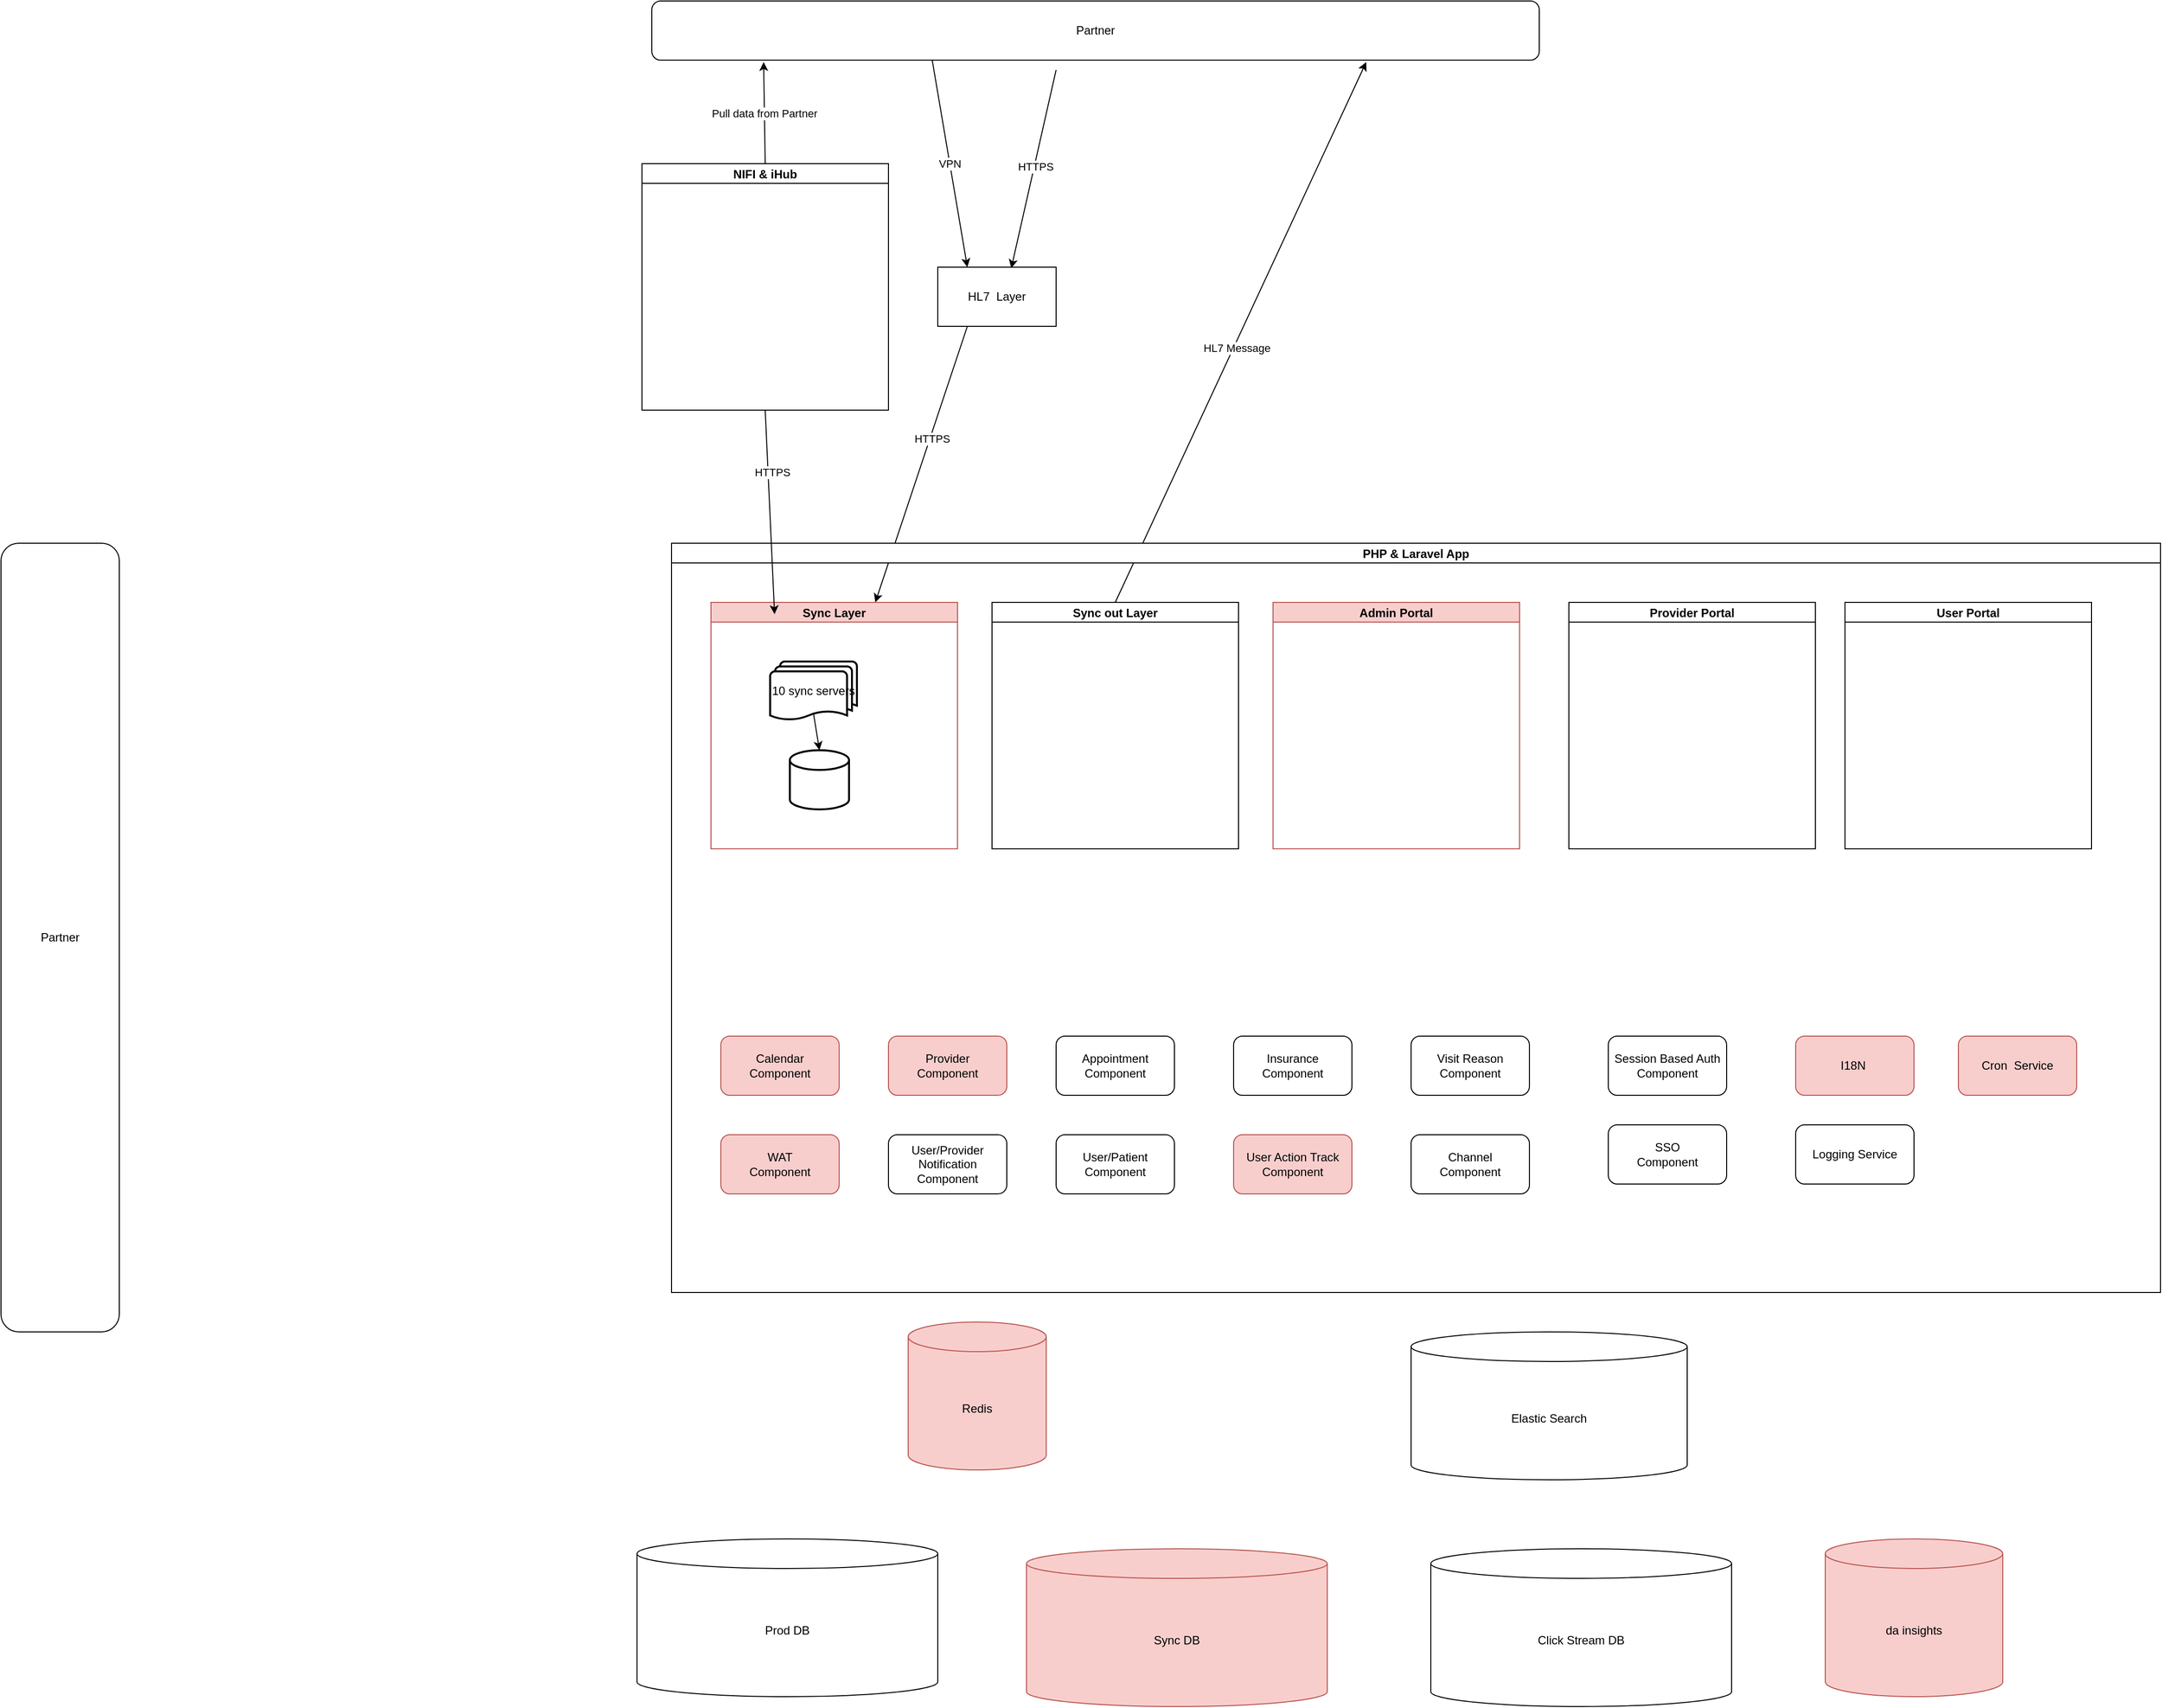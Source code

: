 <mxfile version="15.9.6" type="github">
  <diagram id="uWr9mc27ScDOA_eEKhBi" name="Page-1">
    <mxGraphModel dx="1284" dy="1936" grid="1" gridSize="10" guides="1" tooltips="1" connect="1" arrows="1" fold="1" page="1" pageScale="1" pageWidth="850" pageHeight="1100" math="0" shadow="0">
      <root>
        <mxCell id="0" />
        <mxCell id="1" parent="0" />
        <mxCell id="mrlRSA-LS1tPbwGcKhvI-7" value="Partner" style="rounded=1;whiteSpace=wrap;html=1;" vertex="1" parent="1">
          <mxGeometry x="30" y="-210" width="120" height="800" as="geometry" />
        </mxCell>
        <mxCell id="mrlRSA-LS1tPbwGcKhvI-11" value="HL7&amp;nbsp; Layer" style="rounded=0;whiteSpace=wrap;html=1;" vertex="1" parent="1">
          <mxGeometry x="980" y="-490" width="120" height="60" as="geometry" />
        </mxCell>
        <mxCell id="mrlRSA-LS1tPbwGcKhvI-12" value="" style="endArrow=classic;html=1;rounded=0;exitX=0.25;exitY=1;exitDx=0;exitDy=0;" edge="1" parent="1" source="mrlRSA-LS1tPbwGcKhvI-11" target="mrlRSA-LS1tPbwGcKhvI-3">
          <mxGeometry width="50" height="50" relative="1" as="geometry">
            <mxPoint x="340" y="260" as="sourcePoint" />
            <mxPoint x="410" y="210" as="targetPoint" />
          </mxGeometry>
        </mxCell>
        <mxCell id="mrlRSA-LS1tPbwGcKhvI-29" value="HTTPS" style="edgeLabel;html=1;align=center;verticalAlign=middle;resizable=0;points=[];" vertex="1" connectable="0" parent="mrlRSA-LS1tPbwGcKhvI-12">
          <mxGeometry x="-0.191" y="2" relative="1" as="geometry">
            <mxPoint as="offset" />
          </mxGeometry>
        </mxCell>
        <mxCell id="mrlRSA-LS1tPbwGcKhvI-14" value="" style="endArrow=classic;html=1;rounded=0;entryX=0.621;entryY=0.018;entryDx=0;entryDy=0;entryPerimeter=0;" edge="1" parent="1" target="mrlRSA-LS1tPbwGcKhvI-11">
          <mxGeometry width="50" height="50" relative="1" as="geometry">
            <mxPoint x="1100" y="-690" as="sourcePoint" />
            <mxPoint x="390" y="210" as="targetPoint" />
            <Array as="points" />
          </mxGeometry>
        </mxCell>
        <mxCell id="mrlRSA-LS1tPbwGcKhvI-28" value="HTTPS" style="edgeLabel;html=1;align=center;verticalAlign=middle;resizable=0;points=[];" vertex="1" connectable="0" parent="mrlRSA-LS1tPbwGcKhvI-14">
          <mxGeometry x="-0.034" y="1" relative="1" as="geometry">
            <mxPoint as="offset" />
          </mxGeometry>
        </mxCell>
        <mxCell id="mrlRSA-LS1tPbwGcKhvI-20" value="" style="endArrow=classic;html=1;rounded=0;exitX=0.5;exitY=0;exitDx=0;exitDy=0;entryX=0.805;entryY=1.033;entryDx=0;entryDy=0;entryPerimeter=0;" edge="1" parent="1" source="mrlRSA-LS1tPbwGcKhvI-17" target="mrlRSA-LS1tPbwGcKhvI-49">
          <mxGeometry width="50" height="50" relative="1" as="geometry">
            <mxPoint x="420" y="520" as="sourcePoint" />
            <mxPoint x="160" y="365" as="targetPoint" />
            <Array as="points" />
          </mxGeometry>
        </mxCell>
        <mxCell id="mrlRSA-LS1tPbwGcKhvI-21" value="HL7 Message" style="edgeLabel;html=1;align=center;verticalAlign=middle;resizable=0;points=[];" vertex="1" connectable="0" parent="mrlRSA-LS1tPbwGcKhvI-20">
          <mxGeometry x="-0.053" y="-3" relative="1" as="geometry">
            <mxPoint as="offset" />
          </mxGeometry>
        </mxCell>
        <mxCell id="mrlRSA-LS1tPbwGcKhvI-22" value="VPN" style="endArrow=classic;html=1;rounded=0;entryX=0.25;entryY=0;entryDx=0;entryDy=0;exitX=0.316;exitY=1.003;exitDx=0;exitDy=0;exitPerimeter=0;" edge="1" parent="1" source="mrlRSA-LS1tPbwGcKhvI-49" target="mrlRSA-LS1tPbwGcKhvI-11">
          <mxGeometry width="50" height="50" relative="1" as="geometry">
            <mxPoint x="980" y="-680" as="sourcePoint" />
            <mxPoint x="300" y="180" as="targetPoint" />
          </mxGeometry>
        </mxCell>
        <mxCell id="mrlRSA-LS1tPbwGcKhvI-24" value="PHP &amp; Laravel App" style="swimlane;startSize=20;horizontal=1;containerType=tree;" vertex="1" parent="1">
          <mxGeometry x="710" y="-210" width="1510" height="760" as="geometry" />
        </mxCell>
        <mxCell id="mrlRSA-LS1tPbwGcKhvI-17" value="Sync out Layer" style="swimlane;startSize=20;horizontal=1;containerType=tree;" vertex="1" parent="mrlRSA-LS1tPbwGcKhvI-24">
          <mxGeometry x="325" y="60" width="250" height="250" as="geometry" />
        </mxCell>
        <mxCell id="mrlRSA-LS1tPbwGcKhvI-3" value="Sync Layer" style="swimlane;startSize=20;horizontal=1;containerType=tree;fillColor=#f8cecc;strokeColor=#b85450;" vertex="1" parent="mrlRSA-LS1tPbwGcKhvI-24">
          <mxGeometry x="40" y="60" width="250" height="250" as="geometry" />
        </mxCell>
        <mxCell id="mrlRSA-LS1tPbwGcKhvI-2" value="10 sync servers" style="strokeWidth=2;html=1;shape=mxgraph.flowchart.multi-document;whiteSpace=wrap;" vertex="1" parent="mrlRSA-LS1tPbwGcKhvI-3">
          <mxGeometry x="60" y="60" width="88" height="60" as="geometry" />
        </mxCell>
        <mxCell id="mrlRSA-LS1tPbwGcKhvI-1" value="" style="strokeWidth=2;html=1;shape=mxgraph.flowchart.database;whiteSpace=wrap;" vertex="1" parent="mrlRSA-LS1tPbwGcKhvI-3">
          <mxGeometry x="80" y="150" width="60" height="60" as="geometry" />
        </mxCell>
        <mxCell id="mrlRSA-LS1tPbwGcKhvI-42" value="" style="endArrow=classic;html=1;rounded=0;entryX=0.5;entryY=0;entryDx=0;entryDy=0;entryPerimeter=0;exitX=0.5;exitY=0.88;exitDx=0;exitDy=0;exitPerimeter=0;" edge="1" parent="mrlRSA-LS1tPbwGcKhvI-3" source="mrlRSA-LS1tPbwGcKhvI-2" target="mrlRSA-LS1tPbwGcKhvI-1">
          <mxGeometry width="50" height="50" relative="1" as="geometry">
            <mxPoint x="-150" y="30" as="sourcePoint" />
            <mxPoint x="-100" y="-20" as="targetPoint" />
          </mxGeometry>
        </mxCell>
        <mxCell id="mrlRSA-LS1tPbwGcKhvI-43" value="Provider &lt;br&gt;Component" style="rounded=1;whiteSpace=wrap;html=1;fillColor=#f8cecc;strokeColor=#b85450;" vertex="1" parent="mrlRSA-LS1tPbwGcKhvI-24">
          <mxGeometry x="220" y="500" width="120" height="60" as="geometry" />
        </mxCell>
        <mxCell id="mrlRSA-LS1tPbwGcKhvI-44" value="Calendar &lt;br&gt;Component" style="rounded=1;whiteSpace=wrap;html=1;fillColor=#f8cecc;strokeColor=#b85450;" vertex="1" parent="mrlRSA-LS1tPbwGcKhvI-24">
          <mxGeometry x="50" y="500" width="120" height="60" as="geometry" />
        </mxCell>
        <mxCell id="mrlRSA-LS1tPbwGcKhvI-45" value="Appointment Component" style="rounded=1;whiteSpace=wrap;html=1;" vertex="1" parent="mrlRSA-LS1tPbwGcKhvI-24">
          <mxGeometry x="390" y="500" width="120" height="60" as="geometry" />
        </mxCell>
        <mxCell id="mrlRSA-LS1tPbwGcKhvI-46" value="Insurance Component" style="rounded=1;whiteSpace=wrap;html=1;" vertex="1" parent="mrlRSA-LS1tPbwGcKhvI-24">
          <mxGeometry x="570" y="500" width="120" height="60" as="geometry" />
        </mxCell>
        <mxCell id="mrlRSA-LS1tPbwGcKhvI-47" value="Visit Reason Component" style="rounded=1;whiteSpace=wrap;html=1;" vertex="1" parent="mrlRSA-LS1tPbwGcKhvI-24">
          <mxGeometry x="750" y="500" width="120" height="60" as="geometry" />
        </mxCell>
        <mxCell id="mrlRSA-LS1tPbwGcKhvI-48" value="Admin Portal" style="swimlane;startSize=20;horizontal=1;containerType=tree;fillColor=#f8cecc;strokeColor=#b85450;" vertex="1" parent="mrlRSA-LS1tPbwGcKhvI-24">
          <mxGeometry x="610" y="60" width="250" height="250" as="geometry" />
        </mxCell>
        <mxCell id="mrlRSA-LS1tPbwGcKhvI-50" value="Provider Portal" style="swimlane;startSize=20;horizontal=1;containerType=tree;" vertex="1" parent="mrlRSA-LS1tPbwGcKhvI-24">
          <mxGeometry x="910" y="60" width="250" height="250" as="geometry" />
        </mxCell>
        <mxCell id="mrlRSA-LS1tPbwGcKhvI-51" value="User Portal" style="swimlane;startSize=20;horizontal=1;containerType=tree;" vertex="1" parent="mrlRSA-LS1tPbwGcKhvI-24">
          <mxGeometry x="1190" y="60" width="250" height="250" as="geometry" />
        </mxCell>
        <mxCell id="mrlRSA-LS1tPbwGcKhvI-52" value="Session Based Auth Component" style="rounded=1;whiteSpace=wrap;html=1;" vertex="1" parent="mrlRSA-LS1tPbwGcKhvI-24">
          <mxGeometry x="950" y="500" width="120" height="60" as="geometry" />
        </mxCell>
        <mxCell id="mrlRSA-LS1tPbwGcKhvI-53" value="Cron&amp;nbsp; Service" style="rounded=1;whiteSpace=wrap;html=1;fillColor=#f8cecc;strokeColor=#b85450;" vertex="1" parent="mrlRSA-LS1tPbwGcKhvI-24">
          <mxGeometry x="1305" y="500" width="120" height="60" as="geometry" />
        </mxCell>
        <mxCell id="mrlRSA-LS1tPbwGcKhvI-54" value="I18N&amp;nbsp;" style="rounded=1;whiteSpace=wrap;html=1;fillColor=#f8cecc;strokeColor=#b85450;" vertex="1" parent="mrlRSA-LS1tPbwGcKhvI-24">
          <mxGeometry x="1140" y="500" width="120" height="60" as="geometry" />
        </mxCell>
        <mxCell id="mrlRSA-LS1tPbwGcKhvI-55" value="User/Provider Notification Component" style="rounded=1;whiteSpace=wrap;html=1;" vertex="1" parent="mrlRSA-LS1tPbwGcKhvI-24">
          <mxGeometry x="220" y="600" width="120" height="60" as="geometry" />
        </mxCell>
        <mxCell id="mrlRSA-LS1tPbwGcKhvI-56" value="User/Patient&lt;br&gt;Component" style="rounded=1;whiteSpace=wrap;html=1;" vertex="1" parent="mrlRSA-LS1tPbwGcKhvI-24">
          <mxGeometry x="390" y="600" width="120" height="60" as="geometry" />
        </mxCell>
        <mxCell id="mrlRSA-LS1tPbwGcKhvI-57" value="User Action Track Component" style="rounded=1;whiteSpace=wrap;html=1;fillColor=#f8cecc;strokeColor=#b85450;" vertex="1" parent="mrlRSA-LS1tPbwGcKhvI-24">
          <mxGeometry x="570" y="600" width="120" height="60" as="geometry" />
        </mxCell>
        <mxCell id="mrlRSA-LS1tPbwGcKhvI-58" value="WAT &lt;br&gt;Component" style="rounded=1;whiteSpace=wrap;html=1;fillColor=#f8cecc;strokeColor=#b85450;" vertex="1" parent="mrlRSA-LS1tPbwGcKhvI-24">
          <mxGeometry x="50" y="600" width="120" height="60" as="geometry" />
        </mxCell>
        <mxCell id="mrlRSA-LS1tPbwGcKhvI-59" value="SSO&lt;br&gt;Component" style="rounded=1;whiteSpace=wrap;html=1;" vertex="1" parent="mrlRSA-LS1tPbwGcKhvI-24">
          <mxGeometry x="950" y="590" width="120" height="60" as="geometry" />
        </mxCell>
        <mxCell id="mrlRSA-LS1tPbwGcKhvI-60" value="Channel &lt;br&gt;Component" style="rounded=1;whiteSpace=wrap;html=1;" vertex="1" parent="mrlRSA-LS1tPbwGcKhvI-24">
          <mxGeometry x="750" y="600" width="120" height="60" as="geometry" />
        </mxCell>
        <mxCell id="mrlRSA-LS1tPbwGcKhvI-66" value="Logging Service" style="rounded=1;whiteSpace=wrap;html=1;" vertex="1" parent="mrlRSA-LS1tPbwGcKhvI-24">
          <mxGeometry x="1140" y="590" width="120" height="60" as="geometry" />
        </mxCell>
        <mxCell id="mrlRSA-LS1tPbwGcKhvI-33" value="NIFI &amp; iHub" style="swimlane;startSize=20;horizontal=1;containerType=tree;" vertex="1" parent="1">
          <mxGeometry x="680" y="-595" width="250" height="250" as="geometry" />
        </mxCell>
        <mxCell id="mrlRSA-LS1tPbwGcKhvI-38" style="edgeStyle=orthogonalEdgeStyle;rounded=0;orthogonalLoop=1;jettySize=auto;html=1;exitX=0.5;exitY=1;exitDx=0;exitDy=0;" edge="1" parent="1" source="mrlRSA-LS1tPbwGcKhvI-7" target="mrlRSA-LS1tPbwGcKhvI-7">
          <mxGeometry relative="1" as="geometry" />
        </mxCell>
        <mxCell id="mrlRSA-LS1tPbwGcKhvI-39" value="" style="endArrow=classic;html=1;rounded=0;exitX=0.5;exitY=1;exitDx=0;exitDy=0;entryX=0.258;entryY=0.048;entryDx=0;entryDy=0;entryPerimeter=0;" edge="1" parent="1" source="mrlRSA-LS1tPbwGcKhvI-33" target="mrlRSA-LS1tPbwGcKhvI-3">
          <mxGeometry width="50" height="50" relative="1" as="geometry">
            <mxPoint x="620" y="150" as="sourcePoint" />
            <mxPoint x="780" y="160" as="targetPoint" />
          </mxGeometry>
        </mxCell>
        <mxCell id="mrlRSA-LS1tPbwGcKhvI-40" value="HTTPS" style="edgeLabel;html=1;align=center;verticalAlign=middle;resizable=0;points=[];" vertex="1" connectable="0" parent="mrlRSA-LS1tPbwGcKhvI-39">
          <mxGeometry x="-0.378" y="5" relative="1" as="geometry">
            <mxPoint x="-1" y="-1" as="offset" />
          </mxGeometry>
        </mxCell>
        <mxCell id="mrlRSA-LS1tPbwGcKhvI-41" value="Pull data from Partner" style="endArrow=classic;html=1;rounded=0;entryX=0.126;entryY=1.033;entryDx=0;entryDy=0;entryPerimeter=0;exitX=0.5;exitY=0;exitDx=0;exitDy=0;" edge="1" parent="1" source="mrlRSA-LS1tPbwGcKhvI-33" target="mrlRSA-LS1tPbwGcKhvI-49">
          <mxGeometry width="50" height="50" relative="1" as="geometry">
            <mxPoint x="320" y="-160" as="sourcePoint" />
            <mxPoint x="670" y="100" as="targetPoint" />
          </mxGeometry>
        </mxCell>
        <mxCell id="mrlRSA-LS1tPbwGcKhvI-49" value="Partner" style="rounded=1;whiteSpace=wrap;html=1;" vertex="1" parent="1">
          <mxGeometry x="690" y="-760" width="900" height="60" as="geometry" />
        </mxCell>
        <mxCell id="mrlRSA-LS1tPbwGcKhvI-61" value="Prod DB" style="shape=cylinder3;whiteSpace=wrap;html=1;boundedLbl=1;backgroundOutline=1;size=15;" vertex="1" parent="1">
          <mxGeometry x="675" y="800" width="305" height="160" as="geometry" />
        </mxCell>
        <mxCell id="mrlRSA-LS1tPbwGcKhvI-62" value="Sync DB" style="shape=cylinder3;whiteSpace=wrap;html=1;boundedLbl=1;backgroundOutline=1;size=15;fillColor=#f8cecc;strokeColor=#b85450;" vertex="1" parent="1">
          <mxGeometry x="1070" y="810" width="305" height="160" as="geometry" />
        </mxCell>
        <mxCell id="mrlRSA-LS1tPbwGcKhvI-63" value="Click Stream DB" style="shape=cylinder3;whiteSpace=wrap;html=1;boundedLbl=1;backgroundOutline=1;size=15;" vertex="1" parent="1">
          <mxGeometry x="1480" y="810" width="305" height="160" as="geometry" />
        </mxCell>
        <mxCell id="mrlRSA-LS1tPbwGcKhvI-64" value="da insights" style="shape=cylinder3;whiteSpace=wrap;html=1;boundedLbl=1;backgroundOutline=1;size=15;fillColor=#f8cecc;strokeColor=#b85450;" vertex="1" parent="1">
          <mxGeometry x="1880" y="800" width="180" height="160" as="geometry" />
        </mxCell>
        <mxCell id="mrlRSA-LS1tPbwGcKhvI-65" value="Redis" style="shape=cylinder3;whiteSpace=wrap;html=1;boundedLbl=1;backgroundOutline=1;size=15;fillColor=#f8cecc;strokeColor=#b85450;" vertex="1" parent="1">
          <mxGeometry x="950" y="580" width="140" height="150" as="geometry" />
        </mxCell>
        <mxCell id="mrlRSA-LS1tPbwGcKhvI-67" value="Elastic Search" style="shape=cylinder3;whiteSpace=wrap;html=1;boundedLbl=1;backgroundOutline=1;size=15;" vertex="1" parent="1">
          <mxGeometry x="1460" y="590" width="280" height="150" as="geometry" />
        </mxCell>
      </root>
    </mxGraphModel>
  </diagram>
</mxfile>

